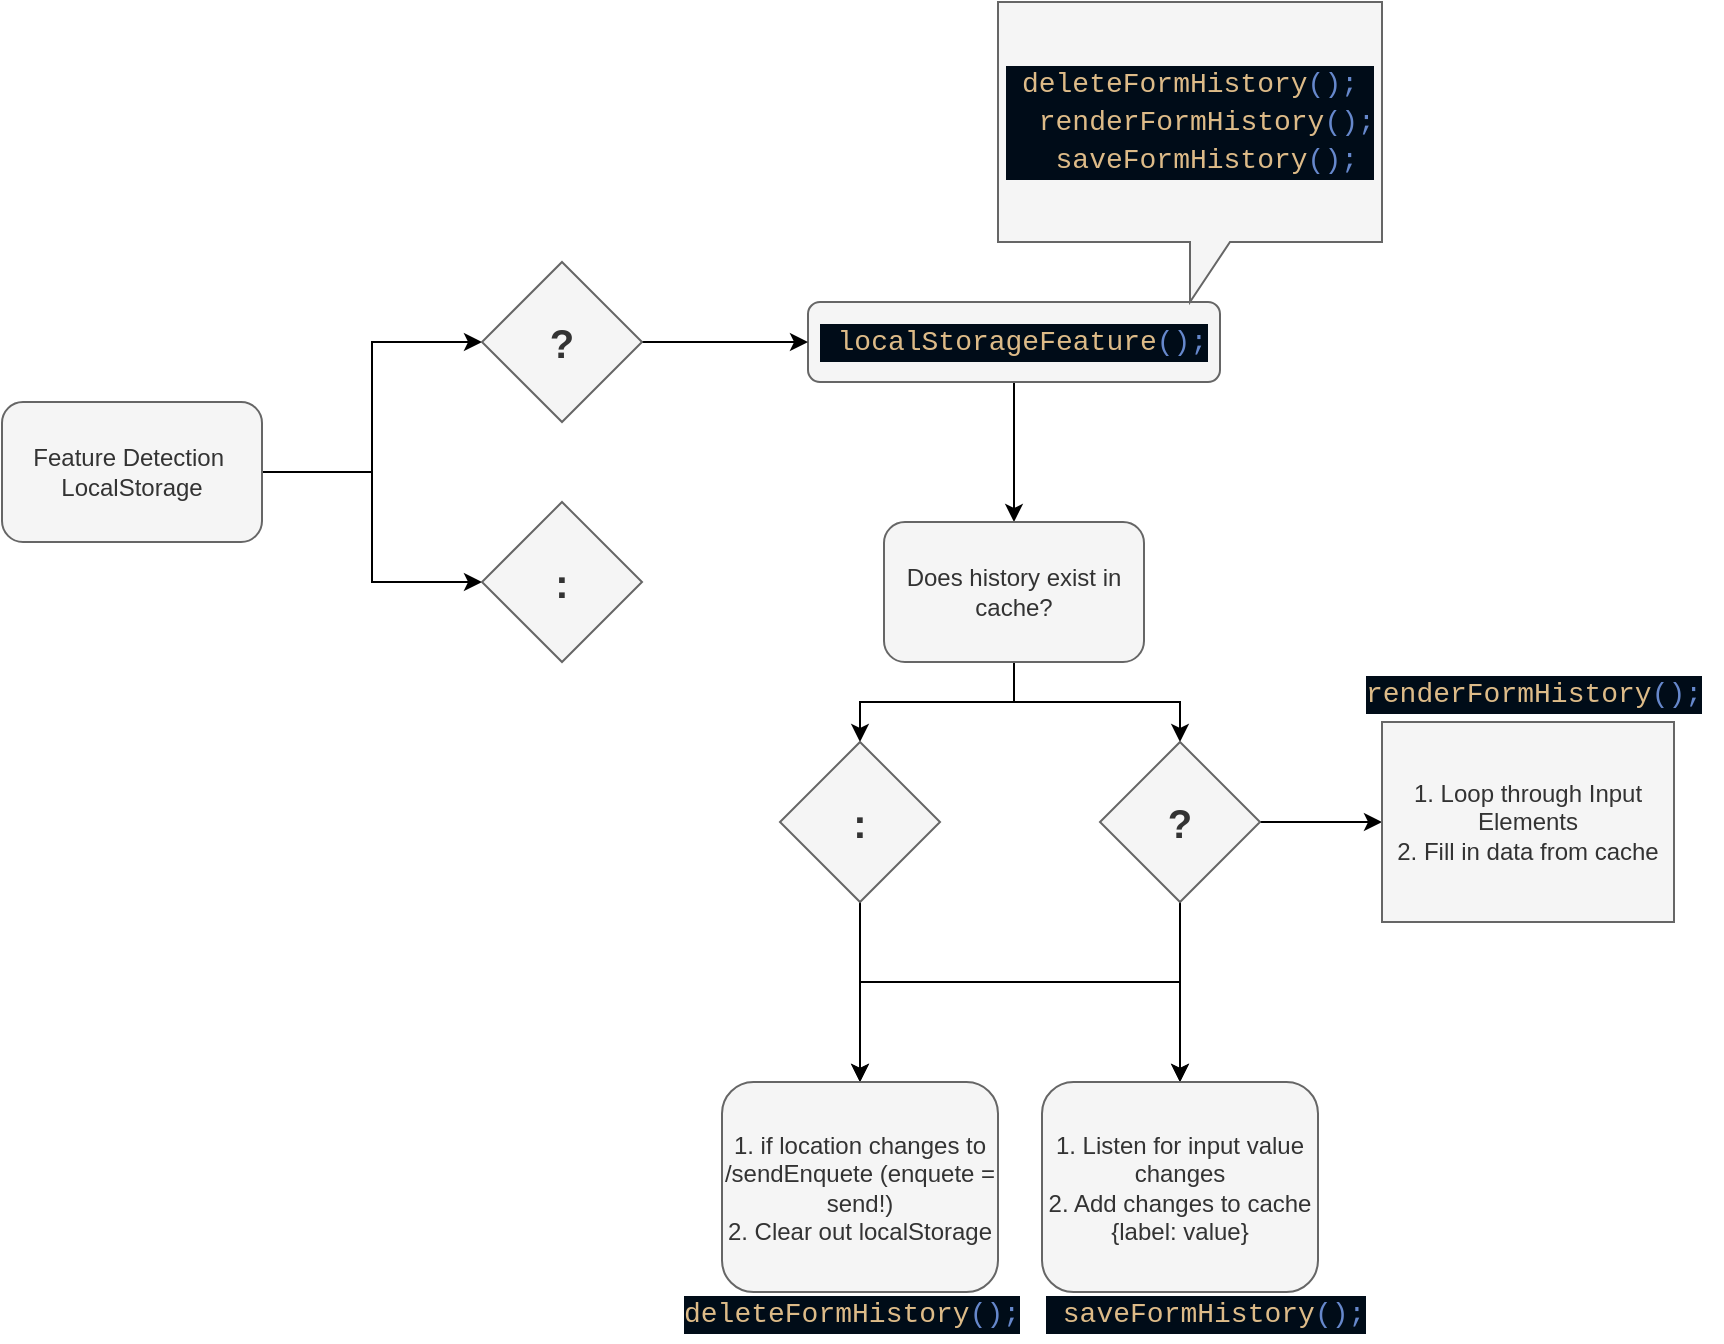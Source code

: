 <mxfile version="14.6.8" type="device"><diagram id="C5RBs43oDa-KdzZeNtuy" name="Page-1"><mxGraphModel dx="868" dy="1689" grid="1" gridSize="10" guides="1" tooltips="1" connect="1" arrows="1" fold="1" page="1" pageScale="1" pageWidth="827" pageHeight="1169" math="0" shadow="0"><root><mxCell id="WIyWlLk6GJQsqaUBKTNV-0"/><mxCell id="WIyWlLk6GJQsqaUBKTNV-1" parent="WIyWlLk6GJQsqaUBKTNV-0"/><mxCell id="XkpzhbFkKVIt4b-gMVbH-2" style="edgeStyle=orthogonalEdgeStyle;rounded=0;orthogonalLoop=1;jettySize=auto;html=1;entryX=0;entryY=0.5;entryDx=0;entryDy=0;" edge="1" parent="WIyWlLk6GJQsqaUBKTNV-1" source="WIyWlLk6GJQsqaUBKTNV-3" target="XkpzhbFkKVIt4b-gMVbH-0"><mxGeometry relative="1" as="geometry"/></mxCell><mxCell id="XkpzhbFkKVIt4b-gMVbH-3" style="edgeStyle=orthogonalEdgeStyle;rounded=0;orthogonalLoop=1;jettySize=auto;html=1;" edge="1" parent="WIyWlLk6GJQsqaUBKTNV-1" source="WIyWlLk6GJQsqaUBKTNV-3" target="XkpzhbFkKVIt4b-gMVbH-1"><mxGeometry relative="1" as="geometry"/></mxCell><mxCell id="WIyWlLk6GJQsqaUBKTNV-3" value="Feature Detection&amp;nbsp;&lt;br&gt;LocalStorage" style="rounded=1;whiteSpace=wrap;html=1;fontSize=12;glass=0;strokeWidth=1;shadow=0;fillColor=#f5f5f5;strokeColor=#666666;fontColor=#333333;" parent="WIyWlLk6GJQsqaUBKTNV-1" vertex="1"><mxGeometry y="110" width="130" height="70" as="geometry"/></mxCell><mxCell id="XkpzhbFkKVIt4b-gMVbH-8" style="edgeStyle=orthogonalEdgeStyle;rounded=0;orthogonalLoop=1;jettySize=auto;html=1;entryX=0.5;entryY=0;entryDx=0;entryDy=0;" edge="1" parent="WIyWlLk6GJQsqaUBKTNV-1" source="WIyWlLk6GJQsqaUBKTNV-7" target="XkpzhbFkKVIt4b-gMVbH-7"><mxGeometry relative="1" as="geometry"/></mxCell><mxCell id="WIyWlLk6GJQsqaUBKTNV-7" value="&lt;div style=&quot;color: rgb(102 , 136 , 204) ; background-color: rgb(0 , 12 , 24) ; font-family: &amp;#34;consolas&amp;#34; , &amp;#34;courier new&amp;#34; , monospace ; font-size: 14px ; line-height: 19px&quot;&gt;&amp;nbsp;&lt;span style=&quot;color: #ddbb88&quot;&gt;localStorageFeature&lt;/span&gt;();&lt;/div&gt;" style="rounded=1;whiteSpace=wrap;html=1;fontSize=12;glass=0;strokeWidth=1;shadow=0;fillColor=#f5f5f5;strokeColor=#666666;fontColor=#333333;" parent="WIyWlLk6GJQsqaUBKTNV-1" vertex="1"><mxGeometry x="403" y="60" width="206" height="40" as="geometry"/></mxCell><mxCell id="XkpzhbFkKVIt4b-gMVbH-22" style="edgeStyle=orthogonalEdgeStyle;rounded=0;orthogonalLoop=1;jettySize=auto;html=1;entryX=0;entryY=0.5;entryDx=0;entryDy=0;" edge="1" parent="WIyWlLk6GJQsqaUBKTNV-1" source="XkpzhbFkKVIt4b-gMVbH-0" target="WIyWlLk6GJQsqaUBKTNV-7"><mxGeometry relative="1" as="geometry"/></mxCell><mxCell id="XkpzhbFkKVIt4b-gMVbH-0" value="&lt;font style=&quot;font-size: 20px&quot;&gt;&lt;b&gt;?&lt;/b&gt;&lt;/font&gt;" style="rhombus;whiteSpace=wrap;html=1;fillColor=#f5f5f5;strokeColor=#666666;fontColor=#333333;" vertex="1" parent="WIyWlLk6GJQsqaUBKTNV-1"><mxGeometry x="240" y="40" width="80" height="80" as="geometry"/></mxCell><mxCell id="XkpzhbFkKVIt4b-gMVbH-1" value="&lt;font style=&quot;font-size: 20px&quot;&gt;&lt;b&gt;:&lt;/b&gt;&lt;/font&gt;" style="rhombus;whiteSpace=wrap;html=1;fillColor=#f5f5f5;strokeColor=#666666;fontColor=#333333;" vertex="1" parent="WIyWlLk6GJQsqaUBKTNV-1"><mxGeometry x="240" y="160" width="80" height="80" as="geometry"/></mxCell><mxCell id="XkpzhbFkKVIt4b-gMVbH-11" style="edgeStyle=orthogonalEdgeStyle;rounded=0;orthogonalLoop=1;jettySize=auto;html=1;" edge="1" parent="WIyWlLk6GJQsqaUBKTNV-1" source="XkpzhbFkKVIt4b-gMVbH-7" target="XkpzhbFkKVIt4b-gMVbH-10"><mxGeometry relative="1" as="geometry"/></mxCell><mxCell id="XkpzhbFkKVIt4b-gMVbH-12" style="edgeStyle=orthogonalEdgeStyle;rounded=0;orthogonalLoop=1;jettySize=auto;html=1;entryX=0.5;entryY=0;entryDx=0;entryDy=0;" edge="1" parent="WIyWlLk6GJQsqaUBKTNV-1" source="XkpzhbFkKVIt4b-gMVbH-7" target="XkpzhbFkKVIt4b-gMVbH-9"><mxGeometry relative="1" as="geometry"/></mxCell><mxCell id="XkpzhbFkKVIt4b-gMVbH-7" value="Does history exist in cache?" style="rounded=1;whiteSpace=wrap;html=1;fontSize=12;glass=0;strokeWidth=1;shadow=0;fillColor=#f5f5f5;strokeColor=#666666;fontColor=#333333;" vertex="1" parent="WIyWlLk6GJQsqaUBKTNV-1"><mxGeometry x="441" y="170" width="130" height="70" as="geometry"/></mxCell><mxCell id="XkpzhbFkKVIt4b-gMVbH-18" style="edgeStyle=orthogonalEdgeStyle;rounded=0;orthogonalLoop=1;jettySize=auto;html=1;" edge="1" parent="WIyWlLk6GJQsqaUBKTNV-1" source="XkpzhbFkKVIt4b-gMVbH-9" target="XkpzhbFkKVIt4b-gMVbH-16"><mxGeometry relative="1" as="geometry"><Array as="points"><mxPoint x="429" y="400"/><mxPoint x="589" y="400"/></Array></mxGeometry></mxCell><mxCell id="XkpzhbFkKVIt4b-gMVbH-20" style="edgeStyle=orthogonalEdgeStyle;rounded=0;orthogonalLoop=1;jettySize=auto;html=1;" edge="1" parent="WIyWlLk6GJQsqaUBKTNV-1" source="XkpzhbFkKVIt4b-gMVbH-9" target="XkpzhbFkKVIt4b-gMVbH-19"><mxGeometry relative="1" as="geometry"><Array as="points"><mxPoint x="429" y="410"/><mxPoint x="429" y="410"/></Array></mxGeometry></mxCell><mxCell id="XkpzhbFkKVIt4b-gMVbH-9" value="&lt;font style=&quot;font-size: 20px&quot;&gt;&lt;b&gt;:&lt;/b&gt;&lt;/font&gt;" style="rhombus;whiteSpace=wrap;html=1;fillColor=#f5f5f5;strokeColor=#666666;fontColor=#333333;" vertex="1" parent="WIyWlLk6GJQsqaUBKTNV-1"><mxGeometry x="389" y="280" width="80" height="80" as="geometry"/></mxCell><mxCell id="XkpzhbFkKVIt4b-gMVbH-15" style="edgeStyle=orthogonalEdgeStyle;rounded=0;orthogonalLoop=1;jettySize=auto;html=1;" edge="1" parent="WIyWlLk6GJQsqaUBKTNV-1" source="XkpzhbFkKVIt4b-gMVbH-10" target="XkpzhbFkKVIt4b-gMVbH-14"><mxGeometry relative="1" as="geometry"><mxPoint x="669" y="320" as="targetPoint"/></mxGeometry></mxCell><mxCell id="XkpzhbFkKVIt4b-gMVbH-17" style="edgeStyle=orthogonalEdgeStyle;rounded=0;orthogonalLoop=1;jettySize=auto;html=1;entryX=0.5;entryY=0;entryDx=0;entryDy=0;" edge="1" parent="WIyWlLk6GJQsqaUBKTNV-1" source="XkpzhbFkKVIt4b-gMVbH-10" target="XkpzhbFkKVIt4b-gMVbH-16"><mxGeometry relative="1" as="geometry"><Array as="points"><mxPoint x="589" y="420"/><mxPoint x="589" y="420"/></Array></mxGeometry></mxCell><mxCell id="XkpzhbFkKVIt4b-gMVbH-21" style="edgeStyle=orthogonalEdgeStyle;rounded=0;orthogonalLoop=1;jettySize=auto;html=1;" edge="1" parent="WIyWlLk6GJQsqaUBKTNV-1" source="XkpzhbFkKVIt4b-gMVbH-10" target="XkpzhbFkKVIt4b-gMVbH-19"><mxGeometry relative="1" as="geometry"><Array as="points"><mxPoint x="589" y="400"/><mxPoint x="429" y="400"/></Array></mxGeometry></mxCell><mxCell id="XkpzhbFkKVIt4b-gMVbH-10" value="&lt;font style=&quot;font-size: 20px&quot;&gt;&lt;b&gt;?&lt;/b&gt;&lt;/font&gt;" style="rhombus;whiteSpace=wrap;html=1;fillColor=#f5f5f5;strokeColor=#666666;fontColor=#333333;" vertex="1" parent="WIyWlLk6GJQsqaUBKTNV-1"><mxGeometry x="549" y="280" width="80" height="80" as="geometry"/></mxCell><mxCell id="XkpzhbFkKVIt4b-gMVbH-14" value="1. Loop through Input Elements&lt;br&gt;&lt;div&gt;&lt;span&gt;2. Fill in data from cache&lt;/span&gt;&lt;/div&gt;" style="rounded=0;whiteSpace=wrap;html=1;align=center;fillColor=#f5f5f5;strokeColor=#666666;fontColor=#333333;" vertex="1" parent="WIyWlLk6GJQsqaUBKTNV-1"><mxGeometry x="690" y="270" width="146" height="100" as="geometry"/></mxCell><mxCell id="XkpzhbFkKVIt4b-gMVbH-16" value="1. Listen for input value changes&lt;br&gt;2. Add changes to cache&lt;br&gt;{label: value}" style="rounded=1;whiteSpace=wrap;html=1;fontSize=12;glass=0;strokeWidth=1;shadow=0;fillColor=#f5f5f5;strokeColor=#666666;fontColor=#333333;" vertex="1" parent="WIyWlLk6GJQsqaUBKTNV-1"><mxGeometry x="520" y="450" width="138" height="105" as="geometry"/></mxCell><mxCell id="XkpzhbFkKVIt4b-gMVbH-19" value="1. if location changes to /sendEnquete (enquete = send!)&lt;br&gt;2. Clear out localStorage" style="rounded=1;whiteSpace=wrap;html=1;fontSize=12;glass=0;strokeWidth=1;shadow=0;fillColor=#f5f5f5;strokeColor=#666666;fontColor=#333333;" vertex="1" parent="WIyWlLk6GJQsqaUBKTNV-1"><mxGeometry x="360" y="450" width="138" height="105" as="geometry"/></mxCell><mxCell id="XkpzhbFkKVIt4b-gMVbH-23" value="&lt;div style=&quot;color: rgb(102 , 136 , 204) ; background-color: rgb(0 , 12 , 24) ; font-family: &amp;#34;consolas&amp;#34; , &amp;#34;courier new&amp;#34; , monospace ; font-size: 14px ; line-height: 19px&quot;&gt;&lt;div&gt;&lt;span style=&quot;color: #ddbb88&quot;&gt;deleteFormHistory&lt;/span&gt;();&lt;/div&gt;&lt;div&gt;&amp;nbsp;&amp;nbsp;&lt;span style=&quot;color: #ddbb88&quot;&gt;renderFormHistory&lt;/span&gt;();&lt;/div&gt;&lt;div&gt;&amp;nbsp;&amp;nbsp;&lt;span style=&quot;color: #ddbb88&quot;&gt;saveFormHistory&lt;/span&gt;();&lt;/div&gt;&lt;/div&gt;" style="shape=callout;whiteSpace=wrap;html=1;perimeter=calloutPerimeter;fillColor=#f5f5f5;strokeColor=#666666;fontColor=#333333;" vertex="1" parent="WIyWlLk6GJQsqaUBKTNV-1"><mxGeometry x="498" y="-90" width="192" height="150" as="geometry"/></mxCell><mxCell id="XkpzhbFkKVIt4b-gMVbH-24" value="&lt;div style=&quot;color: rgb(102, 136, 204); background-color: rgb(0, 12, 24); font-family: consolas, &amp;quot;courier new&amp;quot;, monospace; font-weight: normal; font-size: 14px; line-height: 19px;&quot;&gt;&lt;div&gt;&lt;span style=&quot;color: #6688cc&quot;&gt;&amp;nbsp;&lt;/span&gt;&lt;span style=&quot;color: #ddbb88&quot;&gt;saveFormHistory&lt;/span&gt;&lt;span style=&quot;color: #6688cc&quot;&gt;();&lt;/span&gt;&lt;/div&gt;&lt;/div&gt;" style="text;whiteSpace=wrap;html=1;" vertex="1" parent="WIyWlLk6GJQsqaUBKTNV-1"><mxGeometry x="520" y="550" width="170" height="30" as="geometry"/></mxCell><mxCell id="XkpzhbFkKVIt4b-gMVbH-27" value="&lt;div style=&quot;color: rgb(102, 136, 204); background-color: rgb(0, 12, 24); font-family: consolas, &amp;quot;courier new&amp;quot;, monospace; font-weight: normal; font-size: 14px; line-height: 19px;&quot;&gt;&lt;div&gt;&lt;span style=&quot;color: #ddbb88&quot;&gt;renderFormHistory&lt;/span&gt;&lt;span style=&quot;color: #6688cc&quot;&gt;();&lt;/span&gt;&lt;/div&gt;&lt;/div&gt;" style="text;whiteSpace=wrap;html=1;" vertex="1" parent="WIyWlLk6GJQsqaUBKTNV-1"><mxGeometry x="680" y="240" width="180" height="30" as="geometry"/></mxCell><mxCell id="XkpzhbFkKVIt4b-gMVbH-28" value="&lt;div style=&quot;color: rgb(102, 136, 204); background-color: rgb(0, 12, 24); font-family: consolas, &amp;quot;courier new&amp;quot;, monospace; font-weight: normal; font-size: 14px; line-height: 19px;&quot;&gt;&lt;div&gt;&lt;span style=&quot;color: #ddbb88&quot;&gt;deleteFormHistory&lt;/span&gt;&lt;span style=&quot;color: #6688cc&quot;&gt;();&lt;/span&gt;&lt;/div&gt;&lt;/div&gt;" style="text;whiteSpace=wrap;html=1;" vertex="1" parent="WIyWlLk6GJQsqaUBKTNV-1"><mxGeometry x="339" y="550" width="180" height="30" as="geometry"/></mxCell></root></mxGraphModel></diagram></mxfile>